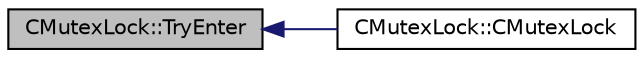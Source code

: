 digraph "CMutexLock::TryEnter"
{
  edge [fontname="Helvetica",fontsize="10",labelfontname="Helvetica",labelfontsize="10"];
  node [fontname="Helvetica",fontsize="10",shape=record];
  rankdir="LR";
  Node12 [label="CMutexLock::TryEnter",height=0.2,width=0.4,color="black", fillcolor="grey75", style="filled", fontcolor="black"];
  Node12 -> Node13 [dir="back",color="midnightblue",fontsize="10",style="solid",fontname="Helvetica"];
  Node13 [label="CMutexLock::CMutexLock",height=0.2,width=0.4,color="black", fillcolor="white", style="filled",URL="$class_c_mutex_lock.html#ad08e2df1cad4c5732dafb1552abe6106"];
}
